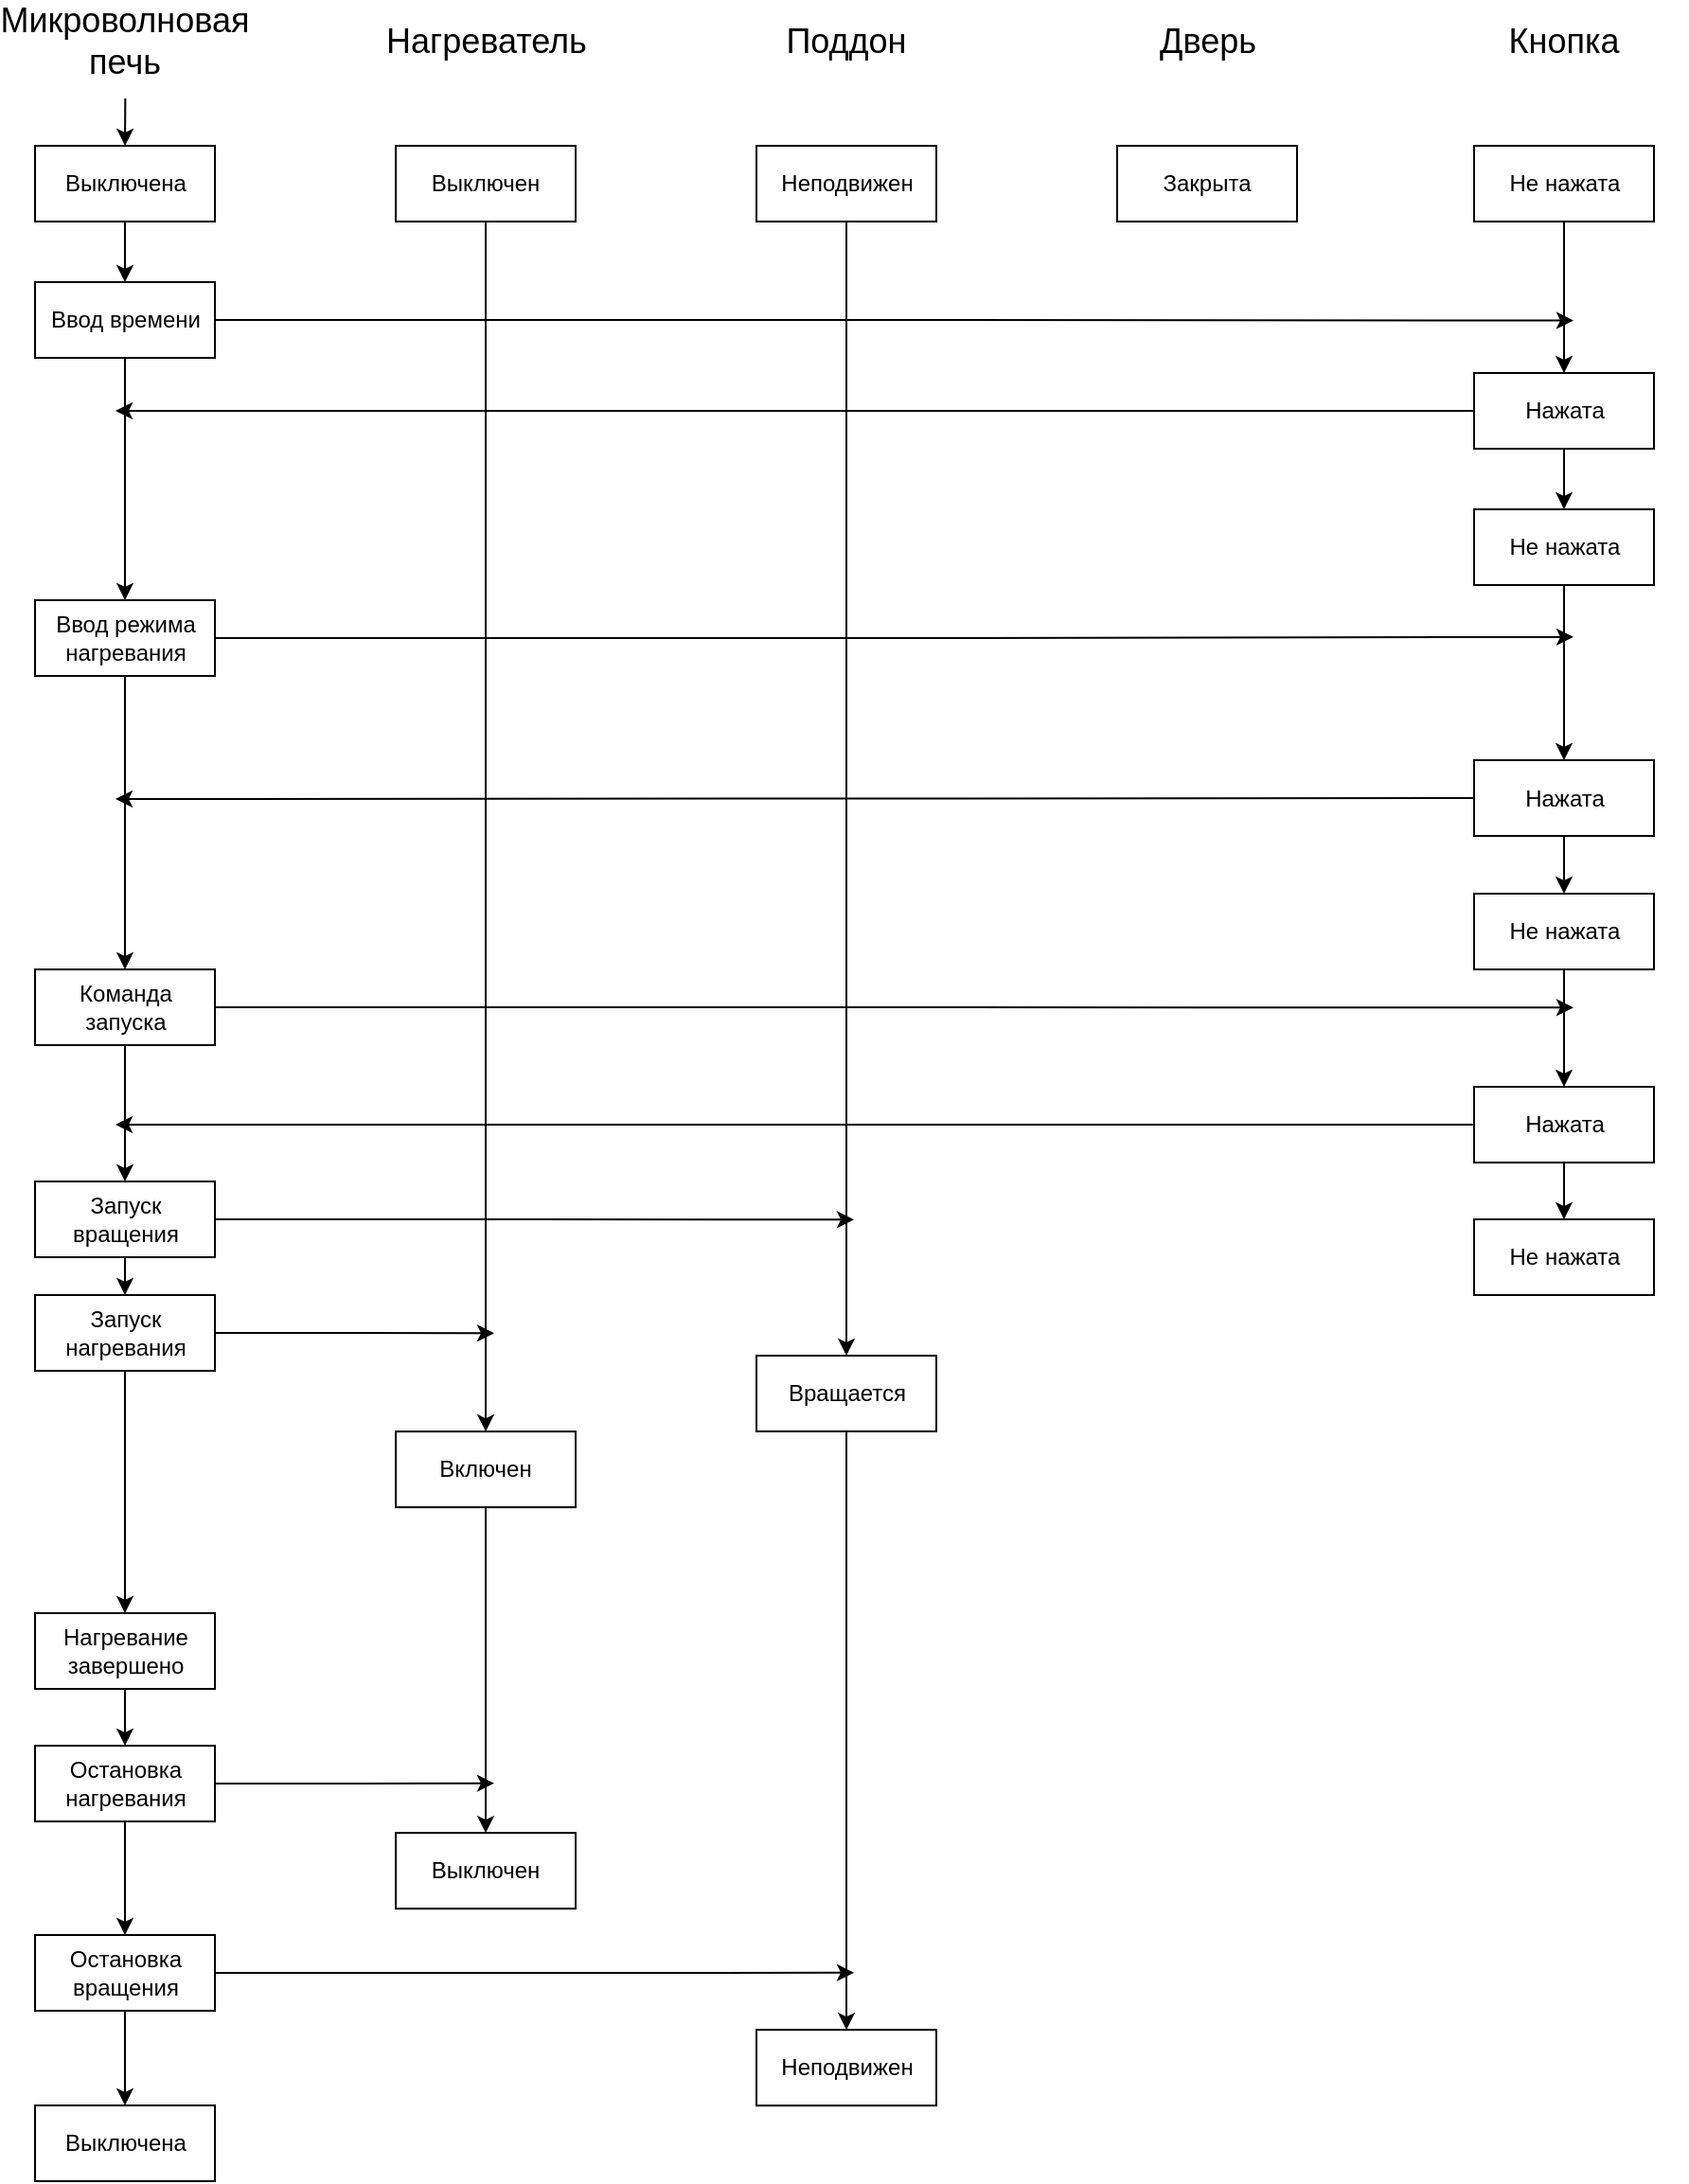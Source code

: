 <mxfile version="10.7.9" type="device"><diagram name="Page-1" id="13e1069c-82ec-6db2-03f1-153e76fe0fe0"><mxGraphModel dx="1763" dy="597" grid="1" gridSize="10" guides="1" tooltips="1" connect="1" arrows="1" fold="1" page="1" pageScale="1" pageWidth="1100" pageHeight="850" background="#ffffff" math="0" shadow="0"><root><mxCell id="0"/><mxCell id="1" parent="0"/><mxCell id="85XbyOw2drS8SugYa7vb-1" value="&lt;font style=&quot;font-size: 18px&quot;&gt;Микроволновая печь&lt;/font&gt;" style="text;html=1;strokeColor=none;fillColor=none;align=center;verticalAlign=middle;whiteSpace=wrap;rounded=0;" parent="1" vertex="1"><mxGeometry x="10" y="10" width="130" height="40" as="geometry"/></mxCell><mxCell id="85XbyOw2drS8SugYa7vb-2" value="&lt;font style=&quot;font-size: 18px&quot;&gt;Нагреватель&lt;/font&gt;" style="text;html=1;strokeColor=none;fillColor=none;align=center;verticalAlign=middle;whiteSpace=wrap;rounded=0;" parent="1" vertex="1"><mxGeometry x="200.5" y="10" width="130" height="40" as="geometry"/></mxCell><mxCell id="85XbyOw2drS8SugYa7vb-3" value="&lt;font style=&quot;font-size: 18px&quot;&gt;Поддон&lt;/font&gt;" style="text;html=1;strokeColor=none;fillColor=none;align=center;verticalAlign=middle;whiteSpace=wrap;rounded=0;" parent="1" vertex="1"><mxGeometry x="391" y="10" width="130" height="40" as="geometry"/></mxCell><mxCell id="85XbyOw2drS8SugYa7vb-9" value="&lt;font style=&quot;font-size: 18px&quot;&gt;Дверь&lt;/font&gt;" style="text;html=1;strokeColor=none;fillColor=none;align=center;verticalAlign=middle;whiteSpace=wrap;rounded=0;" parent="1" vertex="1"><mxGeometry x="581.5" y="10" width="130" height="40" as="geometry"/></mxCell><mxCell id="85XbyOw2drS8SugYa7vb-11" value="&lt;font style=&quot;font-size: 18px&quot;&gt;Кнопка&lt;/font&gt;" style="text;html=1;strokeColor=none;fillColor=none;align=center;verticalAlign=middle;whiteSpace=wrap;rounded=0;" parent="1" vertex="1"><mxGeometry x="770" y="10" width="130" height="40" as="geometry"/></mxCell><mxCell id="85XbyOw2drS8SugYa7vb-18" style="edgeStyle=orthogonalEdgeStyle;rounded=0;orthogonalLoop=1;jettySize=auto;html=1;exitX=0.5;exitY=0;exitDx=0;exitDy=0;startArrow=classic;startFill=1;endArrow=none;endFill=0;" parent="1" source="85XbyOw2drS8SugYa7vb-12" edge="1"><mxGeometry relative="1" as="geometry"><mxPoint x="75.172" y="60" as="targetPoint"/></mxGeometry></mxCell><mxCell id="85XbyOw2drS8SugYa7vb-25" style="edgeStyle=orthogonalEdgeStyle;rounded=0;orthogonalLoop=1;jettySize=auto;html=1;exitX=0.5;exitY=1;exitDx=0;exitDy=0;entryX=0.5;entryY=0;entryDx=0;entryDy=0;startArrow=none;startFill=0;endArrow=classic;endFill=1;" parent="1" source="85XbyOw2drS8SugYa7vb-12" target="85XbyOw2drS8SugYa7vb-19" edge="1"><mxGeometry relative="1" as="geometry"/></mxCell><mxCell id="85XbyOw2drS8SugYa7vb-12" value="Выключена" style="rounded=0;whiteSpace=wrap;html=1;" parent="1" vertex="1"><mxGeometry x="27.5" y="85" width="95" height="40" as="geometry"/></mxCell><mxCell id="85XbyOw2drS8SugYa7vb-65" style="edgeStyle=orthogonalEdgeStyle;rounded=0;orthogonalLoop=1;jettySize=auto;html=1;entryX=0.5;entryY=0;entryDx=0;entryDy=0;startArrow=none;startFill=0;endArrow=classic;endFill=1;" parent="1" source="85XbyOw2drS8SugYa7vb-13" target="85XbyOw2drS8SugYa7vb-60" edge="1"><mxGeometry relative="1" as="geometry"/></mxCell><mxCell id="85XbyOw2drS8SugYa7vb-13" value="Выключен" style="rounded=0;whiteSpace=wrap;html=1;" parent="1" vertex="1"><mxGeometry x="218" y="85" width="95" height="40" as="geometry"/></mxCell><mxCell id="85XbyOw2drS8SugYa7vb-63" style="edgeStyle=orthogonalEdgeStyle;rounded=0;orthogonalLoop=1;jettySize=auto;html=1;entryX=0.5;entryY=0;entryDx=0;entryDy=0;startArrow=none;startFill=0;endArrow=classic;endFill=1;" parent="1" source="85XbyOw2drS8SugYa7vb-14" target="85XbyOw2drS8SugYa7vb-61" edge="1"><mxGeometry relative="1" as="geometry"/></mxCell><mxCell id="85XbyOw2drS8SugYa7vb-14" value="Неподвижен" style="rounded=0;whiteSpace=wrap;html=1;" parent="1" vertex="1"><mxGeometry x="408.5" y="85" width="95" height="40" as="geometry"/></mxCell><mxCell id="85XbyOw2drS8SugYa7vb-15" value="Закрыта" style="rounded=0;whiteSpace=wrap;html=1;" parent="1" vertex="1"><mxGeometry x="599" y="85" width="95" height="40" as="geometry"/></mxCell><mxCell id="85XbyOw2drS8SugYa7vb-28" style="edgeStyle=orthogonalEdgeStyle;rounded=0;orthogonalLoop=1;jettySize=auto;html=1;startArrow=none;startFill=0;endArrow=classic;endFill=1;" parent="1" source="85XbyOw2drS8SugYa7vb-17" target="85XbyOw2drS8SugYa7vb-22" edge="1"><mxGeometry relative="1" as="geometry"/></mxCell><mxCell id="85XbyOw2drS8SugYa7vb-17" value="Не нажата" style="rounded=0;whiteSpace=wrap;html=1;" parent="1" vertex="1"><mxGeometry x="787.5" y="85" width="95" height="40" as="geometry"/></mxCell><mxCell id="85XbyOw2drS8SugYa7vb-26" style="edgeStyle=orthogonalEdgeStyle;rounded=0;orthogonalLoop=1;jettySize=auto;html=1;exitX=0.5;exitY=1;exitDx=0;exitDy=0;entryX=0.5;entryY=0;entryDx=0;entryDy=0;startArrow=none;startFill=0;endArrow=classic;endFill=1;" parent="1" source="85XbyOw2drS8SugYa7vb-19" target="85XbyOw2drS8SugYa7vb-20" edge="1"><mxGeometry relative="1" as="geometry"/></mxCell><mxCell id="W6g4LUhX2o0lbkqZZj_G-24" style="edgeStyle=orthogonalEdgeStyle;rounded=0;orthogonalLoop=1;jettySize=auto;html=1;exitX=1;exitY=0.5;exitDx=0;exitDy=0;" edge="1" parent="1" source="85XbyOw2drS8SugYa7vb-19"><mxGeometry relative="1" as="geometry"><mxPoint x="840" y="177.286" as="targetPoint"/></mxGeometry></mxCell><mxCell id="85XbyOw2drS8SugYa7vb-19" value="Ввод времени" style="rounded=0;whiteSpace=wrap;html=1;" parent="1" vertex="1"><mxGeometry x="27.5" y="157" width="95" height="40" as="geometry"/></mxCell><mxCell id="85XbyOw2drS8SugYa7vb-27" style="edgeStyle=orthogonalEdgeStyle;rounded=0;orthogonalLoop=1;jettySize=auto;html=1;exitX=0.5;exitY=1;exitDx=0;exitDy=0;entryX=0.5;entryY=0;entryDx=0;entryDy=0;startArrow=none;startFill=0;endArrow=classic;endFill=1;" parent="1" source="85XbyOw2drS8SugYa7vb-20" target="85XbyOw2drS8SugYa7vb-46" edge="1"><mxGeometry relative="1" as="geometry"><mxPoint x="74.429" y="389.571" as="targetPoint"/></mxGeometry></mxCell><mxCell id="W6g4LUhX2o0lbkqZZj_G-20" style="edgeStyle=orthogonalEdgeStyle;rounded=0;orthogonalLoop=1;jettySize=auto;html=1;exitX=1;exitY=0.5;exitDx=0;exitDy=0;" edge="1" parent="1" source="85XbyOw2drS8SugYa7vb-20"><mxGeometry relative="1" as="geometry"><mxPoint x="840" y="344.429" as="targetPoint"/><Array as="points"><mxPoint x="481" y="345"/></Array></mxGeometry></mxCell><mxCell id="85XbyOw2drS8SugYa7vb-20" value="Ввод режима нагревания" style="rounded=0;whiteSpace=wrap;html=1;" parent="1" vertex="1"><mxGeometry x="27.5" y="325" width="95" height="40" as="geometry"/></mxCell><mxCell id="85XbyOw2drS8SugYa7vb-40" style="edgeStyle=orthogonalEdgeStyle;rounded=0;orthogonalLoop=1;jettySize=auto;html=1;exitX=1;exitY=0.5;exitDx=0;exitDy=0;entryX=0;entryY=0.5;entryDx=0;entryDy=0;startArrow=none;startFill=0;endArrow=classic;endFill=1;" parent="1" edge="1"><mxGeometry relative="1" as="geometry"><mxPoint x="123" y="424.571" as="sourcePoint"/></mxGeometry></mxCell><mxCell id="85XbyOw2drS8SugYa7vb-30" style="edgeStyle=orthogonalEdgeStyle;rounded=0;orthogonalLoop=1;jettySize=auto;html=1;exitX=0.5;exitY=1;exitDx=0;exitDy=0;entryX=0.5;entryY=0;entryDx=0;entryDy=0;startArrow=none;startFill=0;endArrow=classic;endFill=1;" parent="1" source="85XbyOw2drS8SugYa7vb-22" target="85XbyOw2drS8SugYa7vb-24" edge="1"><mxGeometry relative="1" as="geometry"/></mxCell><mxCell id="85XbyOw2drS8SugYa7vb-22" value="Нажата" style="rounded=0;whiteSpace=wrap;html=1;" parent="1" vertex="1"><mxGeometry x="787.5" y="205" width="95" height="40" as="geometry"/></mxCell><mxCell id="85XbyOw2drS8SugYa7vb-36" style="edgeStyle=orthogonalEdgeStyle;rounded=0;orthogonalLoop=1;jettySize=auto;html=1;exitX=0.5;exitY=1;exitDx=0;exitDy=0;entryX=0.5;entryY=0;entryDx=0;entryDy=0;startArrow=none;startFill=0;endArrow=classic;endFill=1;" parent="1" source="85XbyOw2drS8SugYa7vb-24" target="85XbyOw2drS8SugYa7vb-33" edge="1"><mxGeometry relative="1" as="geometry"/></mxCell><mxCell id="85XbyOw2drS8SugYa7vb-24" value="Не нажата" style="rounded=0;whiteSpace=wrap;html=1;" parent="1" vertex="1"><mxGeometry x="787.5" y="277" width="95" height="40" as="geometry"/></mxCell><mxCell id="85XbyOw2drS8SugYa7vb-31" value="" style="endArrow=classic;html=1;exitX=0;exitY=0.5;exitDx=0;exitDy=0;" parent="1" edge="1" source="85XbyOw2drS8SugYa7vb-22"><mxGeometry width="50" height="50" relative="1" as="geometry"><mxPoint x="1027" y="215" as="sourcePoint"/><mxPoint x="70" y="225" as="targetPoint"/></mxGeometry></mxCell><mxCell id="85XbyOw2drS8SugYa7vb-32" style="edgeStyle=orthogonalEdgeStyle;rounded=0;orthogonalLoop=1;jettySize=auto;html=1;exitX=0.5;exitY=1;exitDx=0;exitDy=0;entryX=0.5;entryY=0;entryDx=0;entryDy=0;startArrow=none;startFill=0;endArrow=classic;endFill=1;" parent="1" source="85XbyOw2drS8SugYa7vb-33" target="85XbyOw2drS8SugYa7vb-34" edge="1"><mxGeometry relative="1" as="geometry"><mxPoint x="835.5" y="491.333" as="sourcePoint"/></mxGeometry></mxCell><mxCell id="85XbyOw2drS8SugYa7vb-33" value="Нажата" style="rounded=0;whiteSpace=wrap;html=1;" parent="1" vertex="1"><mxGeometry x="787.5" y="409.5" width="95" height="40" as="geometry"/></mxCell><mxCell id="85XbyOw2drS8SugYa7vb-53" style="edgeStyle=orthogonalEdgeStyle;rounded=0;orthogonalLoop=1;jettySize=auto;html=1;entryX=0.5;entryY=0;entryDx=0;entryDy=0;startArrow=none;startFill=0;endArrow=classic;endFill=1;" parent="1" source="85XbyOw2drS8SugYa7vb-34" target="85XbyOw2drS8SugYa7vb-48" edge="1"><mxGeometry relative="1" as="geometry"/></mxCell><mxCell id="85XbyOw2drS8SugYa7vb-34" value="Не нажата" style="rounded=0;whiteSpace=wrap;html=1;" parent="1" vertex="1"><mxGeometry x="787.5" y="480" width="95" height="40" as="geometry"/></mxCell><mxCell id="85XbyOw2drS8SugYa7vb-37" value="" style="endArrow=classic;html=1;exitX=0;exitY=0.5;exitDx=0;exitDy=0;" parent="1" edge="1" source="85XbyOw2drS8SugYa7vb-33"><mxGeometry width="50" height="50" relative="1" as="geometry"><mxPoint x="980" y="430" as="sourcePoint"/><mxPoint x="70" y="430" as="targetPoint"/></mxGeometry></mxCell><mxCell id="85XbyOw2drS8SugYa7vb-42" style="edgeStyle=orthogonalEdgeStyle;rounded=0;orthogonalLoop=1;jettySize=auto;html=1;exitX=0.5;exitY=1;exitDx=0;exitDy=0;entryX=0.5;entryY=0;entryDx=0;entryDy=0;startArrow=none;startFill=0;endArrow=classic;endFill=1;" parent="1" edge="1"><mxGeometry relative="1" as="geometry"><mxPoint x="645.857" y="444.571" as="sourcePoint"/></mxGeometry></mxCell><mxCell id="85XbyOw2drS8SugYa7vb-58" style="edgeStyle=orthogonalEdgeStyle;rounded=0;orthogonalLoop=1;jettySize=auto;html=1;startArrow=none;startFill=0;endArrow=classic;endFill=1;entryX=0.5;entryY=0;entryDx=0;entryDy=0;exitX=0.5;exitY=1;exitDx=0;exitDy=0;" parent="1" source="W6g4LUhX2o0lbkqZZj_G-9" target="85XbyOw2drS8SugYa7vb-80" edge="1"><mxGeometry relative="1" as="geometry"><mxPoint x="75" y="896" as="targetPoint"/><mxPoint x="75.059" y="718" as="sourcePoint"/></mxGeometry></mxCell><mxCell id="W6g4LUhX2o0lbkqZZj_G-21" style="edgeStyle=orthogonalEdgeStyle;rounded=0;orthogonalLoop=1;jettySize=auto;html=1;exitX=1;exitY=0.5;exitDx=0;exitDy=0;" edge="1" parent="1" source="85XbyOw2drS8SugYa7vb-46"><mxGeometry relative="1" as="geometry"><mxPoint x="840" y="540.143" as="targetPoint"/></mxGeometry></mxCell><mxCell id="85XbyOw2drS8SugYa7vb-46" value="Команда запуска" style="rounded=0;whiteSpace=wrap;html=1;" parent="1" vertex="1"><mxGeometry x="27.5" y="520" width="95" height="40" as="geometry"/></mxCell><mxCell id="85XbyOw2drS8SugYa7vb-56" style="edgeStyle=orthogonalEdgeStyle;rounded=0;orthogonalLoop=1;jettySize=auto;html=1;entryX=0.5;entryY=0;entryDx=0;entryDy=0;startArrow=none;startFill=0;endArrow=classic;endFill=1;" parent="1" source="85XbyOw2drS8SugYa7vb-48" target="85XbyOw2drS8SugYa7vb-49" edge="1"><mxGeometry relative="1" as="geometry"/></mxCell><mxCell id="85XbyOw2drS8SugYa7vb-48" value="Нажата" style="rounded=0;whiteSpace=wrap;html=1;" parent="1" vertex="1"><mxGeometry x="787.5" y="582" width="95" height="40" as="geometry"/></mxCell><mxCell id="85XbyOw2drS8SugYa7vb-49" value="Не нажата" style="rounded=0;whiteSpace=wrap;html=1;" parent="1" vertex="1"><mxGeometry x="787.5" y="652" width="95" height="40" as="geometry"/></mxCell><mxCell id="85XbyOw2drS8SugYa7vb-57" value="" style="endArrow=classic;html=1;exitX=0;exitY=0.5;exitDx=0;exitDy=0;" parent="1" edge="1" source="85XbyOw2drS8SugYa7vb-48"><mxGeometry width="50" height="50" relative="1" as="geometry"><mxPoint x="1027.5" y="569.5" as="sourcePoint"/><mxPoint x="70" y="602" as="targetPoint"/></mxGeometry></mxCell><mxCell id="85XbyOw2drS8SugYa7vb-78" style="edgeStyle=orthogonalEdgeStyle;rounded=0;orthogonalLoop=1;jettySize=auto;html=1;entryX=0.5;entryY=0;entryDx=0;entryDy=0;startArrow=none;startFill=0;endArrow=classic;endFill=1;" parent="1" source="85XbyOw2drS8SugYa7vb-60" target="85XbyOw2drS8SugYa7vb-74" edge="1"><mxGeometry relative="1" as="geometry"/></mxCell><mxCell id="85XbyOw2drS8SugYa7vb-60" value="Включен" style="rounded=0;whiteSpace=wrap;html=1;" parent="1" vertex="1"><mxGeometry x="218" y="764.069" width="95" height="40" as="geometry"/></mxCell><mxCell id="85XbyOw2drS8SugYa7vb-79" style="edgeStyle=orthogonalEdgeStyle;rounded=0;orthogonalLoop=1;jettySize=auto;html=1;exitX=0.5;exitY=1;exitDx=0;exitDy=0;startArrow=none;startFill=0;endArrow=classic;endFill=1;" parent="1" source="85XbyOw2drS8SugYa7vb-61" target="85XbyOw2drS8SugYa7vb-75" edge="1"><mxGeometry relative="1" as="geometry"/></mxCell><mxCell id="85XbyOw2drS8SugYa7vb-61" value="Вращается" style="rounded=0;whiteSpace=wrap;html=1;" parent="1" vertex="1"><mxGeometry x="408.5" y="724" width="95" height="40" as="geometry"/></mxCell><mxCell id="85XbyOw2drS8SugYa7vb-74" value="Выключен" style="rounded=0;whiteSpace=wrap;html=1;" parent="1" vertex="1"><mxGeometry x="218" y="976.069" width="95" height="40" as="geometry"/></mxCell><mxCell id="85XbyOw2drS8SugYa7vb-75" value="Неподвижен" style="rounded=0;whiteSpace=wrap;html=1;" parent="1" vertex="1"><mxGeometry x="408.5" y="1080.069" width="95" height="40" as="geometry"/></mxCell><mxCell id="85XbyOw2drS8SugYa7vb-88" style="edgeStyle=orthogonalEdgeStyle;rounded=0;orthogonalLoop=1;jettySize=auto;html=1;entryX=0.5;entryY=0;entryDx=0;entryDy=0;startArrow=none;startFill=0;endArrow=classic;endFill=1;exitX=0.5;exitY=1;exitDx=0;exitDy=0;" parent="1" source="85XbyOw2drS8SugYa7vb-80" target="W6g4LUhX2o0lbkqZZj_G-12" edge="1"><mxGeometry relative="1" as="geometry"><mxPoint x="74.429" y="1011.286" as="targetPoint"/><mxPoint x="74" y="867" as="sourcePoint"/></mxGeometry></mxCell><mxCell id="85XbyOw2drS8SugYa7vb-80" value="Нагревание завершено" style="rounded=0;whiteSpace=wrap;html=1;" parent="1" vertex="1"><mxGeometry x="27.5" y="860" width="95" height="40" as="geometry"/></mxCell><mxCell id="85XbyOw2drS8SugYa7vb-92" value="Выключена" style="rounded=0;whiteSpace=wrap;html=1;" parent="1" vertex="1"><mxGeometry x="27.5" y="1120" width="95" height="40" as="geometry"/></mxCell><mxCell id="W6g4LUhX2o0lbkqZZj_G-8" style="edgeStyle=orthogonalEdgeStyle;rounded=0;orthogonalLoop=1;jettySize=auto;html=1;exitX=1;exitY=0.5;exitDx=0;exitDy=0;" edge="1" parent="1" source="W6g4LUhX2o0lbkqZZj_G-6"><mxGeometry relative="1" as="geometry"><mxPoint x="460" y="652.176" as="targetPoint"/><Array as="points"><mxPoint x="291" y="652"/></Array></mxGeometry></mxCell><mxCell id="W6g4LUhX2o0lbkqZZj_G-6" value="Запуск вращения" style="rounded=0;whiteSpace=wrap;html=1;" vertex="1" parent="1"><mxGeometry x="27.5" y="632" width="95" height="40" as="geometry"/></mxCell><mxCell id="W6g4LUhX2o0lbkqZZj_G-7" style="edgeStyle=orthogonalEdgeStyle;rounded=0;orthogonalLoop=1;jettySize=auto;html=1;startArrow=none;startFill=0;endArrow=classic;endFill=1;entryX=0.5;entryY=0;entryDx=0;entryDy=0;" edge="1" parent="1" source="85XbyOw2drS8SugYa7vb-46" target="W6g4LUhX2o0lbkqZZj_G-6"><mxGeometry relative="1" as="geometry"><mxPoint x="75.059" y="814.529" as="targetPoint"/><mxPoint x="75.059" y="560" as="sourcePoint"/></mxGeometry></mxCell><mxCell id="W6g4LUhX2o0lbkqZZj_G-11" style="edgeStyle=orthogonalEdgeStyle;rounded=0;orthogonalLoop=1;jettySize=auto;html=1;exitX=1;exitY=0.5;exitDx=0;exitDy=0;" edge="1" parent="1" source="W6g4LUhX2o0lbkqZZj_G-9"><mxGeometry relative="1" as="geometry"><mxPoint x="270" y="712.176" as="targetPoint"/><Array as="points"><mxPoint x="196" y="712"/></Array></mxGeometry></mxCell><mxCell id="W6g4LUhX2o0lbkqZZj_G-9" value="Запуск нагревания" style="rounded=0;whiteSpace=wrap;html=1;" vertex="1" parent="1"><mxGeometry x="27.5" y="692" width="95" height="40" as="geometry"/></mxCell><mxCell id="W6g4LUhX2o0lbkqZZj_G-10" style="edgeStyle=orthogonalEdgeStyle;rounded=0;orthogonalLoop=1;jettySize=auto;html=1;startArrow=none;startFill=0;endArrow=classic;endFill=1;entryX=0.5;entryY=0;entryDx=0;entryDy=0;exitX=0.5;exitY=1;exitDx=0;exitDy=0;" edge="1" parent="1" source="W6g4LUhX2o0lbkqZZj_G-6" target="W6g4LUhX2o0lbkqZZj_G-9"><mxGeometry relative="1" as="geometry"><mxPoint x="75.059" y="860.412" as="targetPoint"/><mxPoint x="75.059" y="672.176" as="sourcePoint"/></mxGeometry></mxCell><mxCell id="W6g4LUhX2o0lbkqZZj_G-13" style="edgeStyle=orthogonalEdgeStyle;rounded=0;orthogonalLoop=1;jettySize=auto;html=1;exitX=1;exitY=0.5;exitDx=0;exitDy=0;" edge="1" parent="1" source="W6g4LUhX2o0lbkqZZj_G-12"><mxGeometry relative="1" as="geometry"><mxPoint x="270" y="949.824" as="targetPoint"/></mxGeometry></mxCell><mxCell id="W6g4LUhX2o0lbkqZZj_G-16" style="edgeStyle=orthogonalEdgeStyle;rounded=0;orthogonalLoop=1;jettySize=auto;html=1;exitX=0.5;exitY=1;exitDx=0;exitDy=0;entryX=0.5;entryY=0;entryDx=0;entryDy=0;" edge="1" parent="1" source="W6g4LUhX2o0lbkqZZj_G-12" target="W6g4LUhX2o0lbkqZZj_G-14"><mxGeometry relative="1" as="geometry"/></mxCell><mxCell id="W6g4LUhX2o0lbkqZZj_G-12" value="Остановка нагревания" style="rounded=0;whiteSpace=wrap;html=1;" vertex="1" parent="1"><mxGeometry x="27.5" y="930" width="95" height="40" as="geometry"/></mxCell><mxCell id="W6g4LUhX2o0lbkqZZj_G-17" style="edgeStyle=orthogonalEdgeStyle;rounded=0;orthogonalLoop=1;jettySize=auto;html=1;entryX=0.5;entryY=0;entryDx=0;entryDy=0;" edge="1" parent="1" source="W6g4LUhX2o0lbkqZZj_G-14" target="85XbyOw2drS8SugYa7vb-92"><mxGeometry relative="1" as="geometry"/></mxCell><mxCell id="W6g4LUhX2o0lbkqZZj_G-25" style="edgeStyle=orthogonalEdgeStyle;rounded=0;orthogonalLoop=1;jettySize=auto;html=1;exitX=1;exitY=0.5;exitDx=0;exitDy=0;" edge="1" parent="1" source="W6g4LUhX2o0lbkqZZj_G-14"><mxGeometry relative="1" as="geometry"><mxPoint x="460" y="1049.905" as="targetPoint"/></mxGeometry></mxCell><mxCell id="W6g4LUhX2o0lbkqZZj_G-14" value="Остановка вращения" style="rounded=0;whiteSpace=wrap;html=1;" vertex="1" parent="1"><mxGeometry x="27.5" y="1030" width="95" height="40" as="geometry"/></mxCell></root></mxGraphModel></diagram></mxfile>